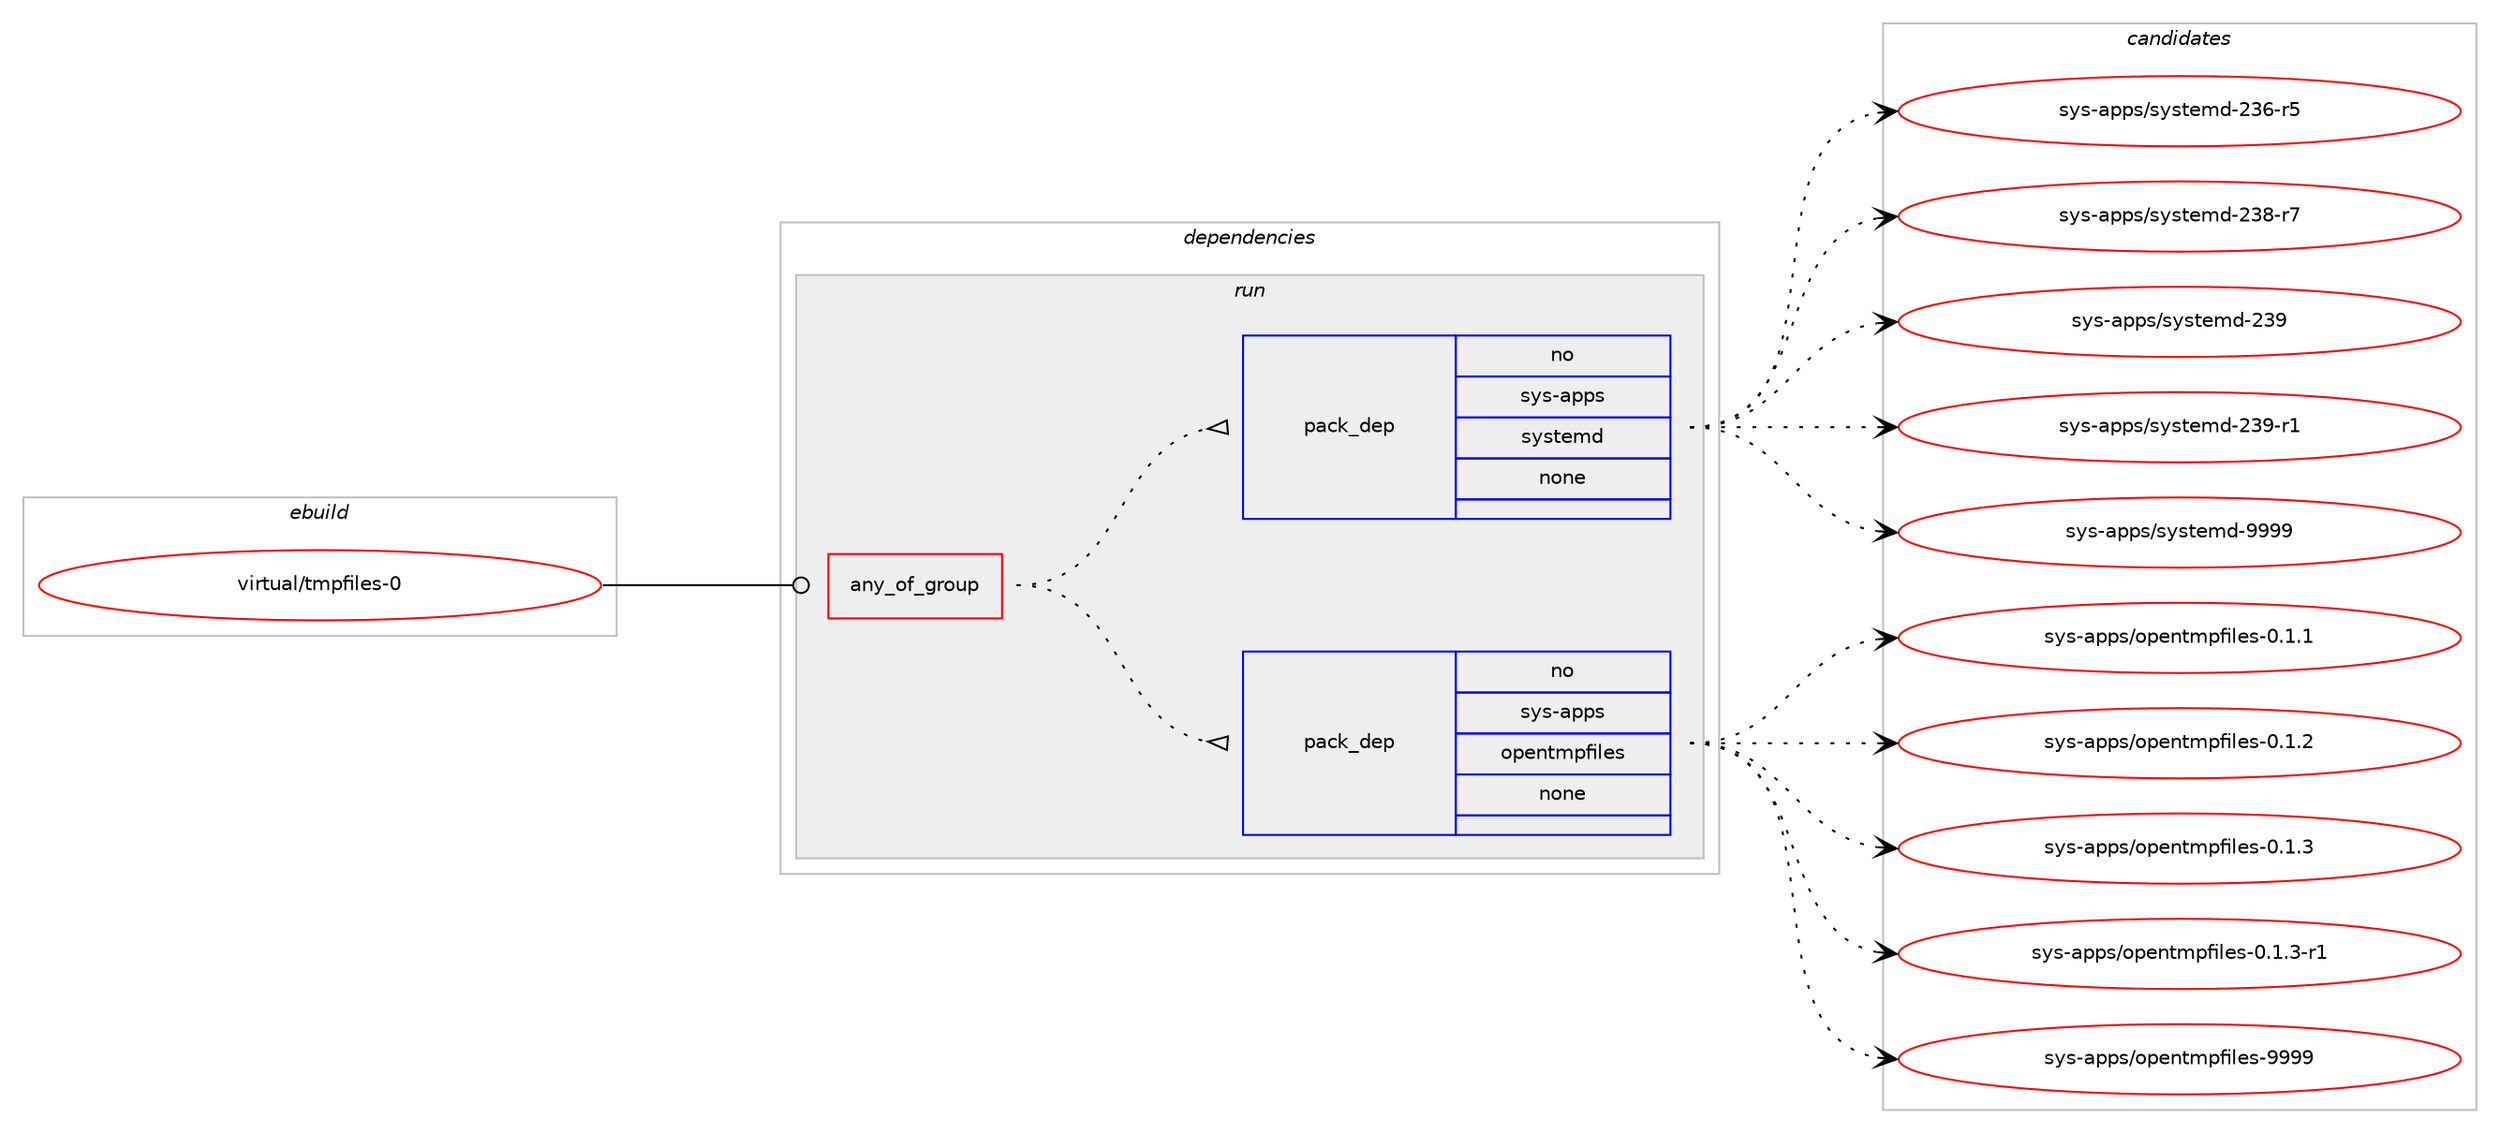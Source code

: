 digraph prolog {

# *************
# Graph options
# *************

newrank=true;
concentrate=true;
compound=true;
graph [rankdir=LR,fontname=Helvetica,fontsize=10,ranksep=1.5];#, ranksep=2.5, nodesep=0.2];
edge  [arrowhead=vee];
node  [fontname=Helvetica,fontsize=10];

# **********
# The ebuild
# **********

subgraph cluster_leftcol {
color=gray;
rank=same;
label=<<i>ebuild</i>>;
id [label="virtual/tmpfiles-0", color=red, width=4, href="../virtual/tmpfiles-0.svg"];
}

# ****************
# The dependencies
# ****************

subgraph cluster_midcol {
color=gray;
label=<<i>dependencies</i>>;
subgraph cluster_compile {
fillcolor="#eeeeee";
style=filled;
label=<<i>compile</i>>;
}
subgraph cluster_compileandrun {
fillcolor="#eeeeee";
style=filled;
label=<<i>compile and run</i>>;
}
subgraph cluster_run {
fillcolor="#eeeeee";
style=filled;
label=<<i>run</i>>;
subgraph any160 {
dependency3905 [label=<<TABLE BORDER="0" CELLBORDER="1" CELLSPACING="0" CELLPADDING="4"><TR><TD CELLPADDING="10">any_of_group</TD></TR></TABLE>>, shape=none, color=red];subgraph pack3242 {
dependency3906 [label=<<TABLE BORDER="0" CELLBORDER="1" CELLSPACING="0" CELLPADDING="4" WIDTH="220"><TR><TD ROWSPAN="6" CELLPADDING="30">pack_dep</TD></TR><TR><TD WIDTH="110">no</TD></TR><TR><TD>sys-apps</TD></TR><TR><TD>opentmpfiles</TD></TR><TR><TD>none</TD></TR><TR><TD></TD></TR></TABLE>>, shape=none, color=blue];
}
dependency3905:e -> dependency3906:w [weight=20,style="dotted",arrowhead="oinv"];
subgraph pack3243 {
dependency3907 [label=<<TABLE BORDER="0" CELLBORDER="1" CELLSPACING="0" CELLPADDING="4" WIDTH="220"><TR><TD ROWSPAN="6" CELLPADDING="30">pack_dep</TD></TR><TR><TD WIDTH="110">no</TD></TR><TR><TD>sys-apps</TD></TR><TR><TD>systemd</TD></TR><TR><TD>none</TD></TR><TR><TD></TD></TR></TABLE>>, shape=none, color=blue];
}
dependency3905:e -> dependency3907:w [weight=20,style="dotted",arrowhead="oinv"];
}
id:e -> dependency3905:w [weight=20,style="solid",arrowhead="odot"];
}
}

# **************
# The candidates
# **************

subgraph cluster_choices {
rank=same;
color=gray;
label=<<i>candidates</i>>;

subgraph choice3242 {
color=black;
nodesep=1;
choice115121115459711211211547111112101110116109112102105108101115454846494649 [label="sys-apps/opentmpfiles-0.1.1", color=red, width=4,href="../sys-apps/opentmpfiles-0.1.1.svg"];
choice115121115459711211211547111112101110116109112102105108101115454846494650 [label="sys-apps/opentmpfiles-0.1.2", color=red, width=4,href="../sys-apps/opentmpfiles-0.1.2.svg"];
choice115121115459711211211547111112101110116109112102105108101115454846494651 [label="sys-apps/opentmpfiles-0.1.3", color=red, width=4,href="../sys-apps/opentmpfiles-0.1.3.svg"];
choice1151211154597112112115471111121011101161091121021051081011154548464946514511449 [label="sys-apps/opentmpfiles-0.1.3-r1", color=red, width=4,href="../sys-apps/opentmpfiles-0.1.3-r1.svg"];
choice1151211154597112112115471111121011101161091121021051081011154557575757 [label="sys-apps/opentmpfiles-9999", color=red, width=4,href="../sys-apps/opentmpfiles-9999.svg"];
dependency3906:e -> choice115121115459711211211547111112101110116109112102105108101115454846494649:w [style=dotted,weight="100"];
dependency3906:e -> choice115121115459711211211547111112101110116109112102105108101115454846494650:w [style=dotted,weight="100"];
dependency3906:e -> choice115121115459711211211547111112101110116109112102105108101115454846494651:w [style=dotted,weight="100"];
dependency3906:e -> choice1151211154597112112115471111121011101161091121021051081011154548464946514511449:w [style=dotted,weight="100"];
dependency3906:e -> choice1151211154597112112115471111121011101161091121021051081011154557575757:w [style=dotted,weight="100"];
}
subgraph choice3243 {
color=black;
nodesep=1;
choice115121115459711211211547115121115116101109100455051544511453 [label="sys-apps/systemd-236-r5", color=red, width=4,href="../sys-apps/systemd-236-r5.svg"];
choice115121115459711211211547115121115116101109100455051564511455 [label="sys-apps/systemd-238-r7", color=red, width=4,href="../sys-apps/systemd-238-r7.svg"];
choice11512111545971121121154711512111511610110910045505157 [label="sys-apps/systemd-239", color=red, width=4,href="../sys-apps/systemd-239.svg"];
choice115121115459711211211547115121115116101109100455051574511449 [label="sys-apps/systemd-239-r1", color=red, width=4,href="../sys-apps/systemd-239-r1.svg"];
choice1151211154597112112115471151211151161011091004557575757 [label="sys-apps/systemd-9999", color=red, width=4,href="../sys-apps/systemd-9999.svg"];
dependency3907:e -> choice115121115459711211211547115121115116101109100455051544511453:w [style=dotted,weight="100"];
dependency3907:e -> choice115121115459711211211547115121115116101109100455051564511455:w [style=dotted,weight="100"];
dependency3907:e -> choice11512111545971121121154711512111511610110910045505157:w [style=dotted,weight="100"];
dependency3907:e -> choice115121115459711211211547115121115116101109100455051574511449:w [style=dotted,weight="100"];
dependency3907:e -> choice1151211154597112112115471151211151161011091004557575757:w [style=dotted,weight="100"];
}
}

}
